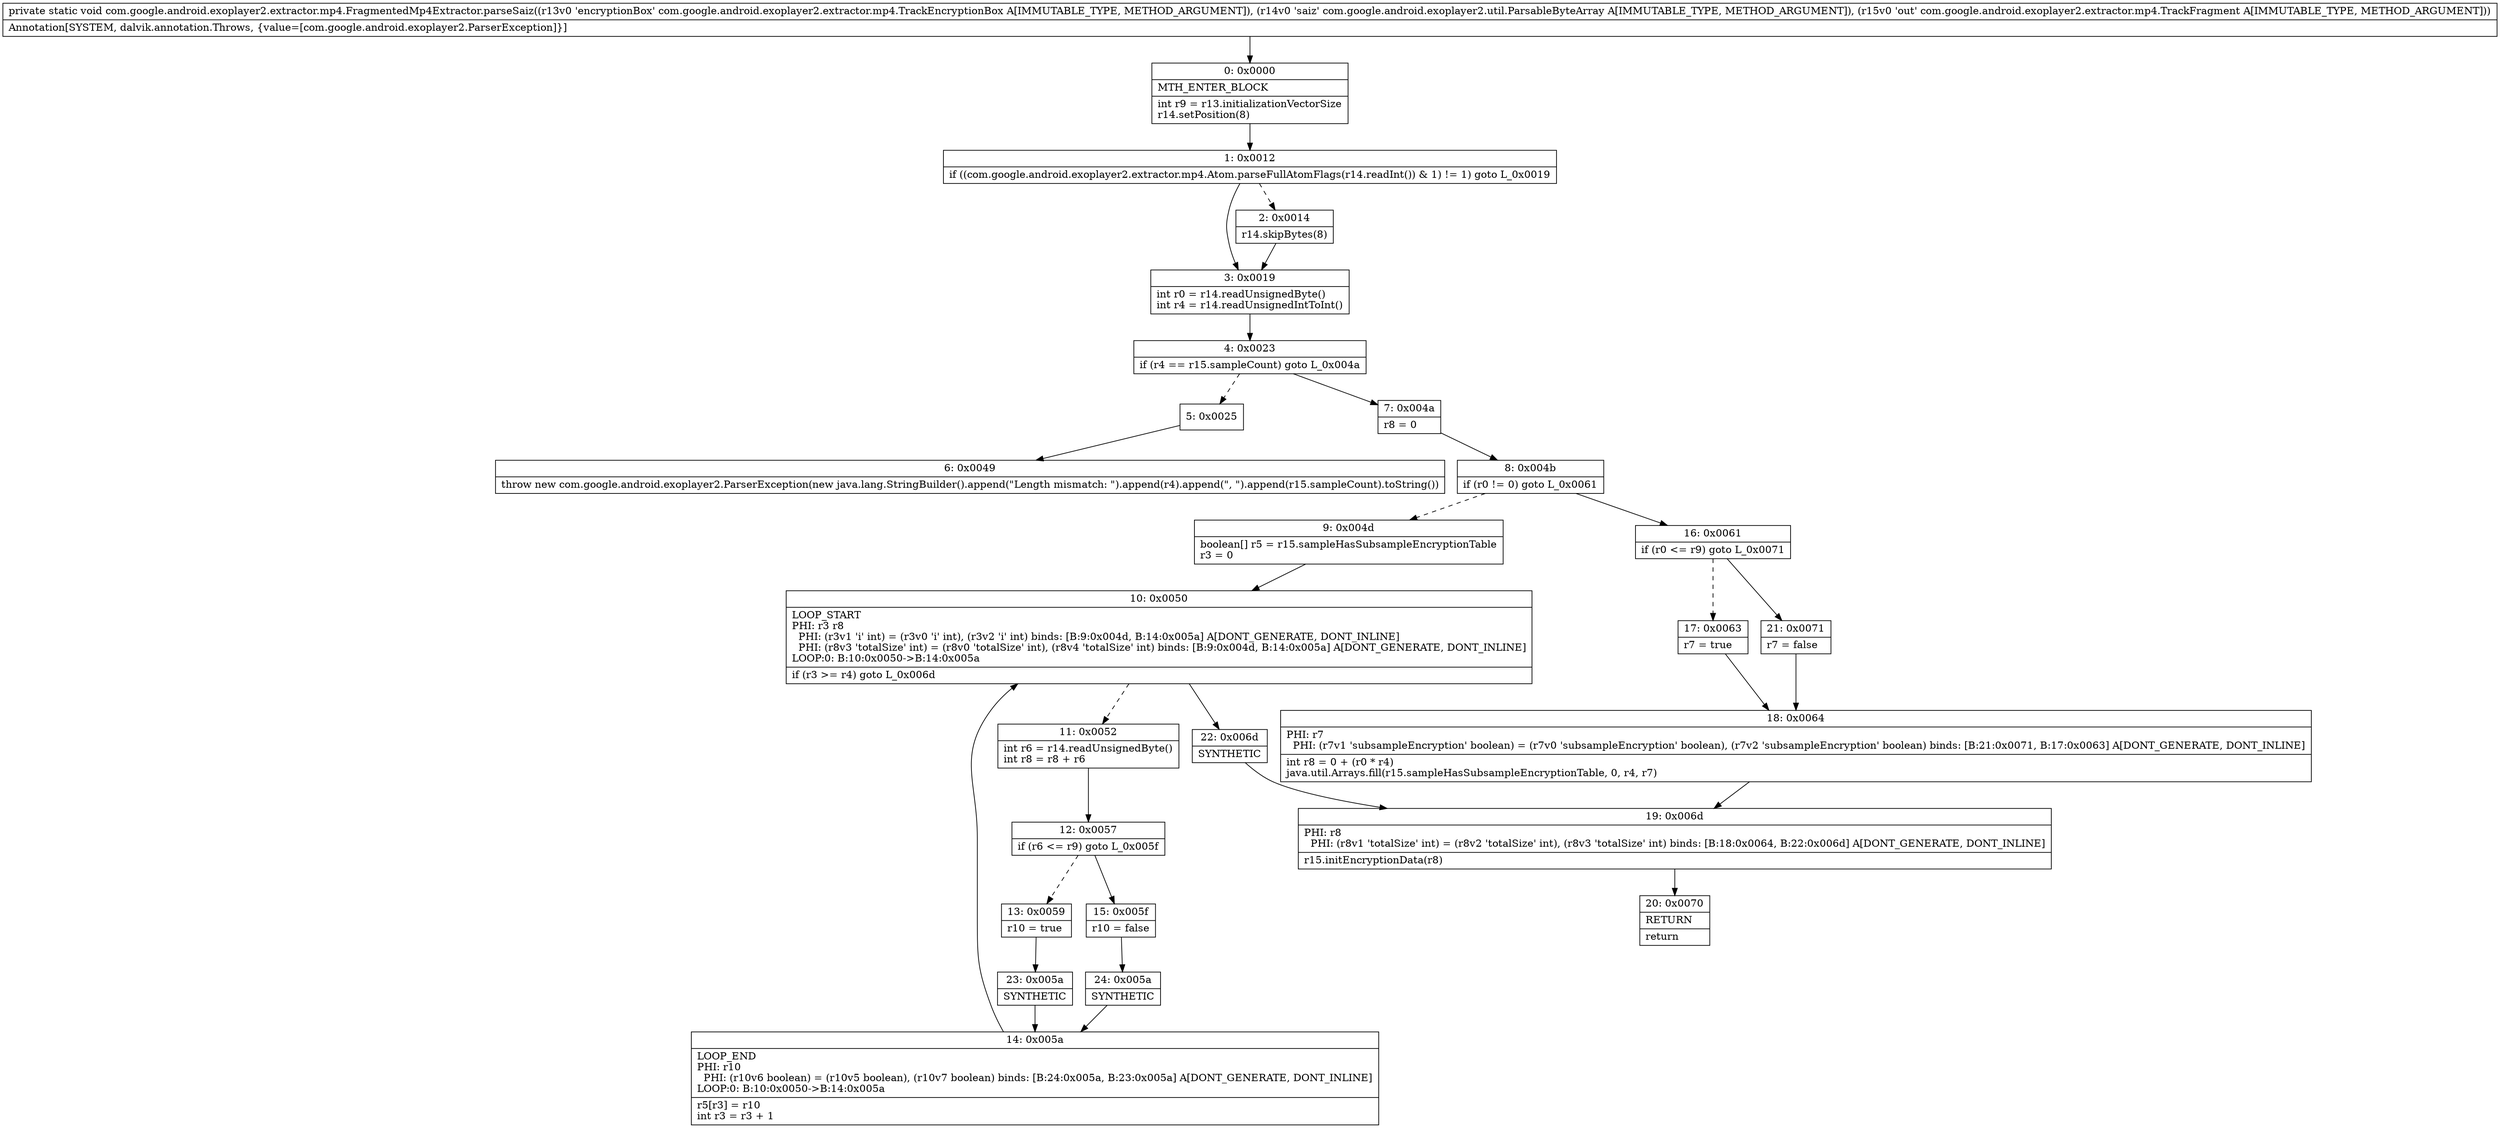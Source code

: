 digraph "CFG forcom.google.android.exoplayer2.extractor.mp4.FragmentedMp4Extractor.parseSaiz(Lcom\/google\/android\/exoplayer2\/extractor\/mp4\/TrackEncryptionBox;Lcom\/google\/android\/exoplayer2\/util\/ParsableByteArray;Lcom\/google\/android\/exoplayer2\/extractor\/mp4\/TrackFragment;)V" {
Node_0 [shape=record,label="{0\:\ 0x0000|MTH_ENTER_BLOCK\l|int r9 = r13.initializationVectorSize\lr14.setPosition(8)\l}"];
Node_1 [shape=record,label="{1\:\ 0x0012|if ((com.google.android.exoplayer2.extractor.mp4.Atom.parseFullAtomFlags(r14.readInt()) & 1) != 1) goto L_0x0019\l}"];
Node_2 [shape=record,label="{2\:\ 0x0014|r14.skipBytes(8)\l}"];
Node_3 [shape=record,label="{3\:\ 0x0019|int r0 = r14.readUnsignedByte()\lint r4 = r14.readUnsignedIntToInt()\l}"];
Node_4 [shape=record,label="{4\:\ 0x0023|if (r4 == r15.sampleCount) goto L_0x004a\l}"];
Node_5 [shape=record,label="{5\:\ 0x0025}"];
Node_6 [shape=record,label="{6\:\ 0x0049|throw new com.google.android.exoplayer2.ParserException(new java.lang.StringBuilder().append(\"Length mismatch: \").append(r4).append(\", \").append(r15.sampleCount).toString())\l}"];
Node_7 [shape=record,label="{7\:\ 0x004a|r8 = 0\l}"];
Node_8 [shape=record,label="{8\:\ 0x004b|if (r0 != 0) goto L_0x0061\l}"];
Node_9 [shape=record,label="{9\:\ 0x004d|boolean[] r5 = r15.sampleHasSubsampleEncryptionTable\lr3 = 0\l}"];
Node_10 [shape=record,label="{10\:\ 0x0050|LOOP_START\lPHI: r3 r8 \l  PHI: (r3v1 'i' int) = (r3v0 'i' int), (r3v2 'i' int) binds: [B:9:0x004d, B:14:0x005a] A[DONT_GENERATE, DONT_INLINE]\l  PHI: (r8v3 'totalSize' int) = (r8v0 'totalSize' int), (r8v4 'totalSize' int) binds: [B:9:0x004d, B:14:0x005a] A[DONT_GENERATE, DONT_INLINE]\lLOOP:0: B:10:0x0050\-\>B:14:0x005a\l|if (r3 \>= r4) goto L_0x006d\l}"];
Node_11 [shape=record,label="{11\:\ 0x0052|int r6 = r14.readUnsignedByte()\lint r8 = r8 + r6\l}"];
Node_12 [shape=record,label="{12\:\ 0x0057|if (r6 \<= r9) goto L_0x005f\l}"];
Node_13 [shape=record,label="{13\:\ 0x0059|r10 = true\l}"];
Node_14 [shape=record,label="{14\:\ 0x005a|LOOP_END\lPHI: r10 \l  PHI: (r10v6 boolean) = (r10v5 boolean), (r10v7 boolean) binds: [B:24:0x005a, B:23:0x005a] A[DONT_GENERATE, DONT_INLINE]\lLOOP:0: B:10:0x0050\-\>B:14:0x005a\l|r5[r3] = r10\lint r3 = r3 + 1\l}"];
Node_15 [shape=record,label="{15\:\ 0x005f|r10 = false\l}"];
Node_16 [shape=record,label="{16\:\ 0x0061|if (r0 \<= r9) goto L_0x0071\l}"];
Node_17 [shape=record,label="{17\:\ 0x0063|r7 = true\l}"];
Node_18 [shape=record,label="{18\:\ 0x0064|PHI: r7 \l  PHI: (r7v1 'subsampleEncryption' boolean) = (r7v0 'subsampleEncryption' boolean), (r7v2 'subsampleEncryption' boolean) binds: [B:21:0x0071, B:17:0x0063] A[DONT_GENERATE, DONT_INLINE]\l|int r8 = 0 + (r0 * r4)\ljava.util.Arrays.fill(r15.sampleHasSubsampleEncryptionTable, 0, r4, r7)\l}"];
Node_19 [shape=record,label="{19\:\ 0x006d|PHI: r8 \l  PHI: (r8v1 'totalSize' int) = (r8v2 'totalSize' int), (r8v3 'totalSize' int) binds: [B:18:0x0064, B:22:0x006d] A[DONT_GENERATE, DONT_INLINE]\l|r15.initEncryptionData(r8)\l}"];
Node_20 [shape=record,label="{20\:\ 0x0070|RETURN\l|return\l}"];
Node_21 [shape=record,label="{21\:\ 0x0071|r7 = false\l}"];
Node_22 [shape=record,label="{22\:\ 0x006d|SYNTHETIC\l}"];
Node_23 [shape=record,label="{23\:\ 0x005a|SYNTHETIC\l}"];
Node_24 [shape=record,label="{24\:\ 0x005a|SYNTHETIC\l}"];
MethodNode[shape=record,label="{private static void com.google.android.exoplayer2.extractor.mp4.FragmentedMp4Extractor.parseSaiz((r13v0 'encryptionBox' com.google.android.exoplayer2.extractor.mp4.TrackEncryptionBox A[IMMUTABLE_TYPE, METHOD_ARGUMENT]), (r14v0 'saiz' com.google.android.exoplayer2.util.ParsableByteArray A[IMMUTABLE_TYPE, METHOD_ARGUMENT]), (r15v0 'out' com.google.android.exoplayer2.extractor.mp4.TrackFragment A[IMMUTABLE_TYPE, METHOD_ARGUMENT]))  | Annotation[SYSTEM, dalvik.annotation.Throws, \{value=[com.google.android.exoplayer2.ParserException]\}]\l}"];
MethodNode -> Node_0;
Node_0 -> Node_1;
Node_1 -> Node_2[style=dashed];
Node_1 -> Node_3;
Node_2 -> Node_3;
Node_3 -> Node_4;
Node_4 -> Node_5[style=dashed];
Node_4 -> Node_7;
Node_5 -> Node_6;
Node_7 -> Node_8;
Node_8 -> Node_9[style=dashed];
Node_8 -> Node_16;
Node_9 -> Node_10;
Node_10 -> Node_11[style=dashed];
Node_10 -> Node_22;
Node_11 -> Node_12;
Node_12 -> Node_13[style=dashed];
Node_12 -> Node_15;
Node_13 -> Node_23;
Node_14 -> Node_10;
Node_15 -> Node_24;
Node_16 -> Node_17[style=dashed];
Node_16 -> Node_21;
Node_17 -> Node_18;
Node_18 -> Node_19;
Node_19 -> Node_20;
Node_21 -> Node_18;
Node_22 -> Node_19;
Node_23 -> Node_14;
Node_24 -> Node_14;
}

